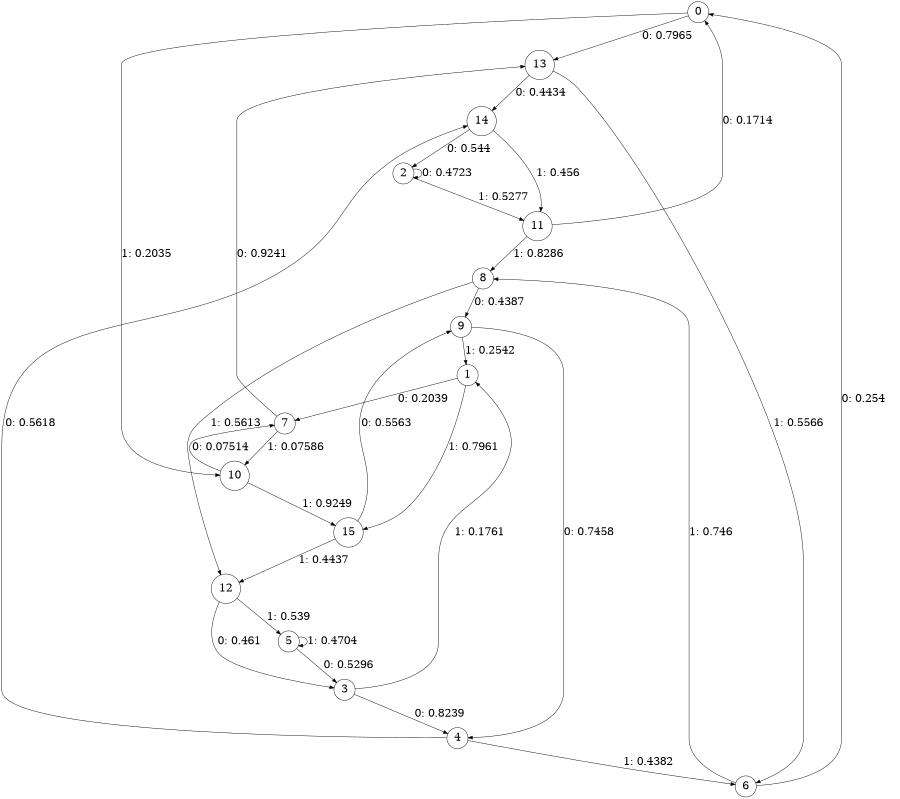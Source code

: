 digraph "ch24randomL4" {
size = "6,8.5";
ratio = "fill";
node [shape = circle];
node [fontsize = 24];
edge [fontsize = 24];
0 -> 13 [label = "0: 0.7965   "];
0 -> 10 [label = "1: 0.2035   "];
1 -> 7 [label = "0: 0.2039   "];
1 -> 15 [label = "1: 0.7961   "];
2 -> 2 [label = "0: 0.4723   "];
2 -> 11 [label = "1: 0.5277   "];
3 -> 4 [label = "0: 0.8239   "];
3 -> 1 [label = "1: 0.1761   "];
4 -> 14 [label = "0: 0.5618   "];
4 -> 6 [label = "1: 0.4382   "];
5 -> 3 [label = "0: 0.5296   "];
5 -> 5 [label = "1: 0.4704   "];
6 -> 0 [label = "0: 0.254    "];
6 -> 8 [label = "1: 0.746    "];
7 -> 13 [label = "0: 0.9241   "];
7 -> 10 [label = "1: 0.07586  "];
8 -> 9 [label = "0: 0.4387   "];
8 -> 12 [label = "1: 0.5613   "];
9 -> 4 [label = "0: 0.7458   "];
9 -> 1 [label = "1: 0.2542   "];
10 -> 7 [label = "0: 0.07514  "];
10 -> 15 [label = "1: 0.9249   "];
11 -> 0 [label = "0: 0.1714   "];
11 -> 8 [label = "1: 0.8286   "];
12 -> 3 [label = "0: 0.461    "];
12 -> 5 [label = "1: 0.539    "];
13 -> 14 [label = "0: 0.4434   "];
13 -> 6 [label = "1: 0.5566   "];
14 -> 2 [label = "0: 0.544    "];
14 -> 11 [label = "1: 0.456    "];
15 -> 9 [label = "0: 0.5563   "];
15 -> 12 [label = "1: 0.4437   "];
}